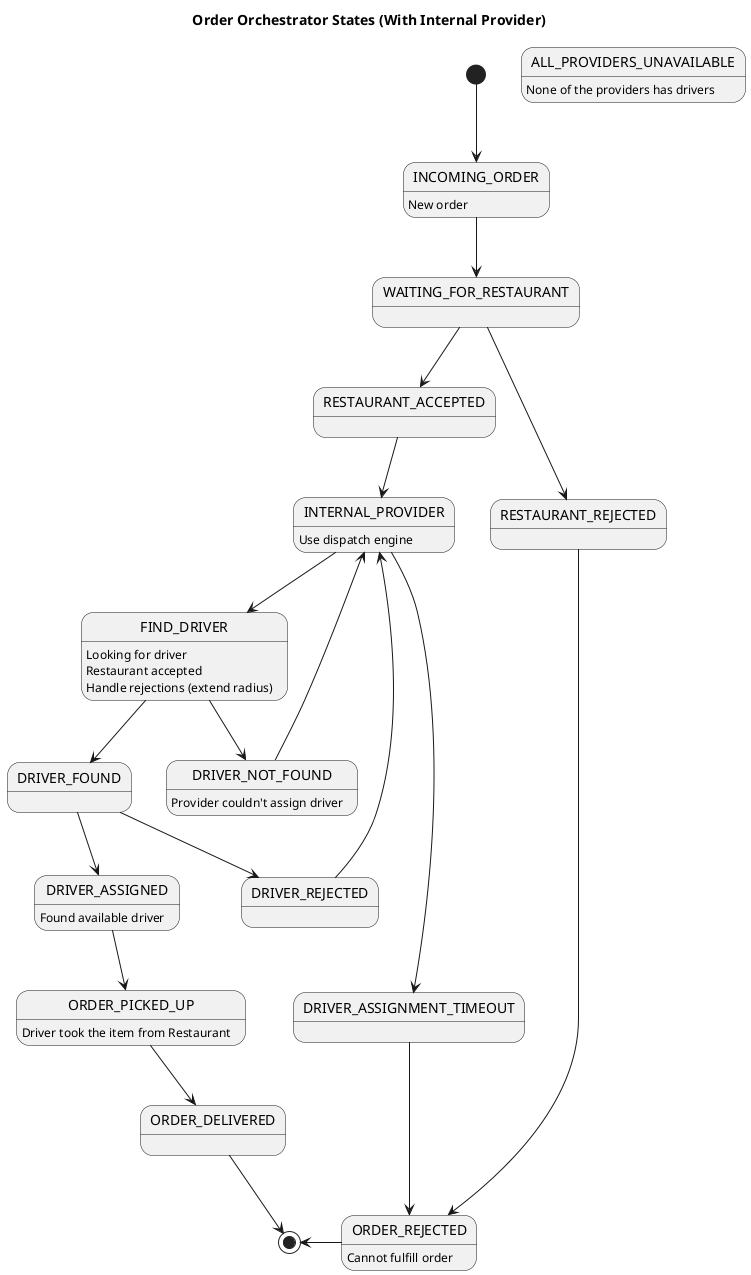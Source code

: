 @startuml order-orchestrator-states-internal-provider

skinparam monochrome true
title Order Orchestrator States (With Internal Provider)

[*] --> INCOMING_ORDER
INCOMING_ORDER: New order

INCOMING_ORDER --> WAITING_FOR_RESTAURANT
WAITING_FOR_RESTAURANT --> RESTAURANT_ACCEPTED
WAITING_FOR_RESTAURANT --> RESTAURANT_REJECTED

RESTAURANT_REJECTED --> ORDER_REJECTED
ORDER_REJECTED: Cannot fulfill order
ORDER_REJECTED -LEFT-> [*]

RESTAURANT_ACCEPTED --> INTERNAL_PROVIDER
INTERNAL_PROVIDER --> FIND_DRIVER

' fail
INTERNAL_PROVIDER --> DRIVER_ASSIGNMENT_TIMEOUT
DRIVER_ASSIGNMENT_TIMEOUT --> ORDER_REJECTED

FIND_DRIVER --> DRIVER_FOUND
DRIVER_FOUND --> DRIVER_ASSIGNED
DRIVER_FOUND --> DRIVER_REJECTED
DRIVER_REJECTED --> INTERNAL_PROVIDER

FIND_DRIVER --> DRIVER_NOT_FOUND
DRIVER_NOT_FOUND --> INTERNAL_PROVIDER

DRIVER_ASSIGNED --> ORDER_PICKED_UP
ORDER_PICKED_UP --> ORDER_DELIVERED

ORDER_DELIVERED --> [*]


state FIND_DRIVER {
    FIND_DRIVER: Looking for driver
    FIND_DRIVER: Restaurant accepted
    FIND_DRIVER: Handle rejections (extend radius)
}

state DRIVER_NOT_FOUND {
    DRIVER_NOT_FOUND: Provider couldn't assign driver
}

state DRIVER_ASSIGNED {
    DRIVER_ASSIGNED: Found available driver
}

state ORDER_PICKED_UP {
    ORDER_PICKED_UP: Driver took the item from Restaurant
}

state INTERNAL_PROVIDER {
    INTERNAL_PROVIDER: Use dispatch engine
}

state ALL_PROVIDERS_UNAVAILABLE {
    ALL_PROVIDERS_UNAVAILABLE: None of the providers has drivers
}


@enduml